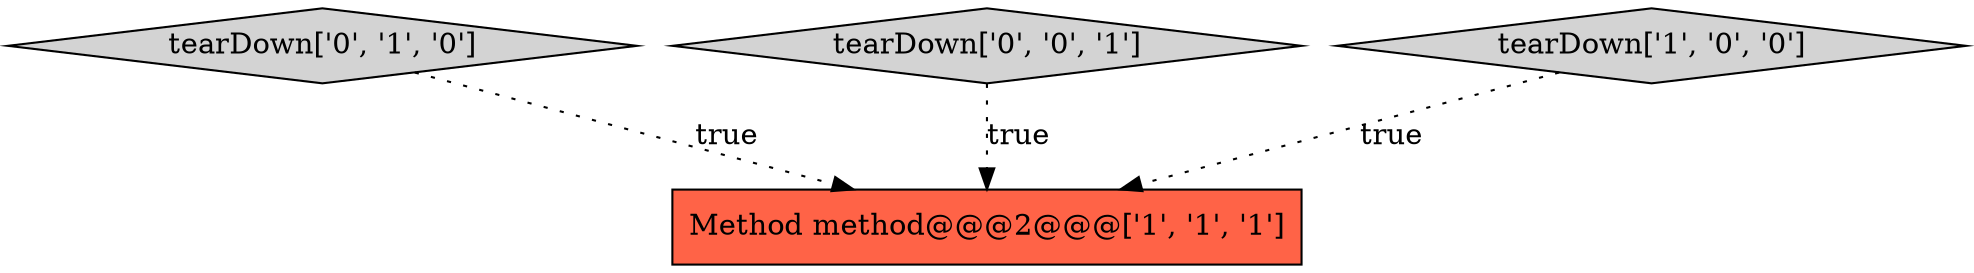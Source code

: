 digraph {
0 [style = filled, label = "Method method@@@2@@@['1', '1', '1']", fillcolor = tomato, shape = box image = "AAA0AAABBB1BBB"];
2 [style = filled, label = "tearDown['0', '1', '0']", fillcolor = lightgray, shape = diamond image = "AAA0AAABBB2BBB"];
3 [style = filled, label = "tearDown['0', '0', '1']", fillcolor = lightgray, shape = diamond image = "AAA0AAABBB3BBB"];
1 [style = filled, label = "tearDown['1', '0', '0']", fillcolor = lightgray, shape = diamond image = "AAA0AAABBB1BBB"];
2->0 [style = dotted, label="true"];
3->0 [style = dotted, label="true"];
1->0 [style = dotted, label="true"];
}
